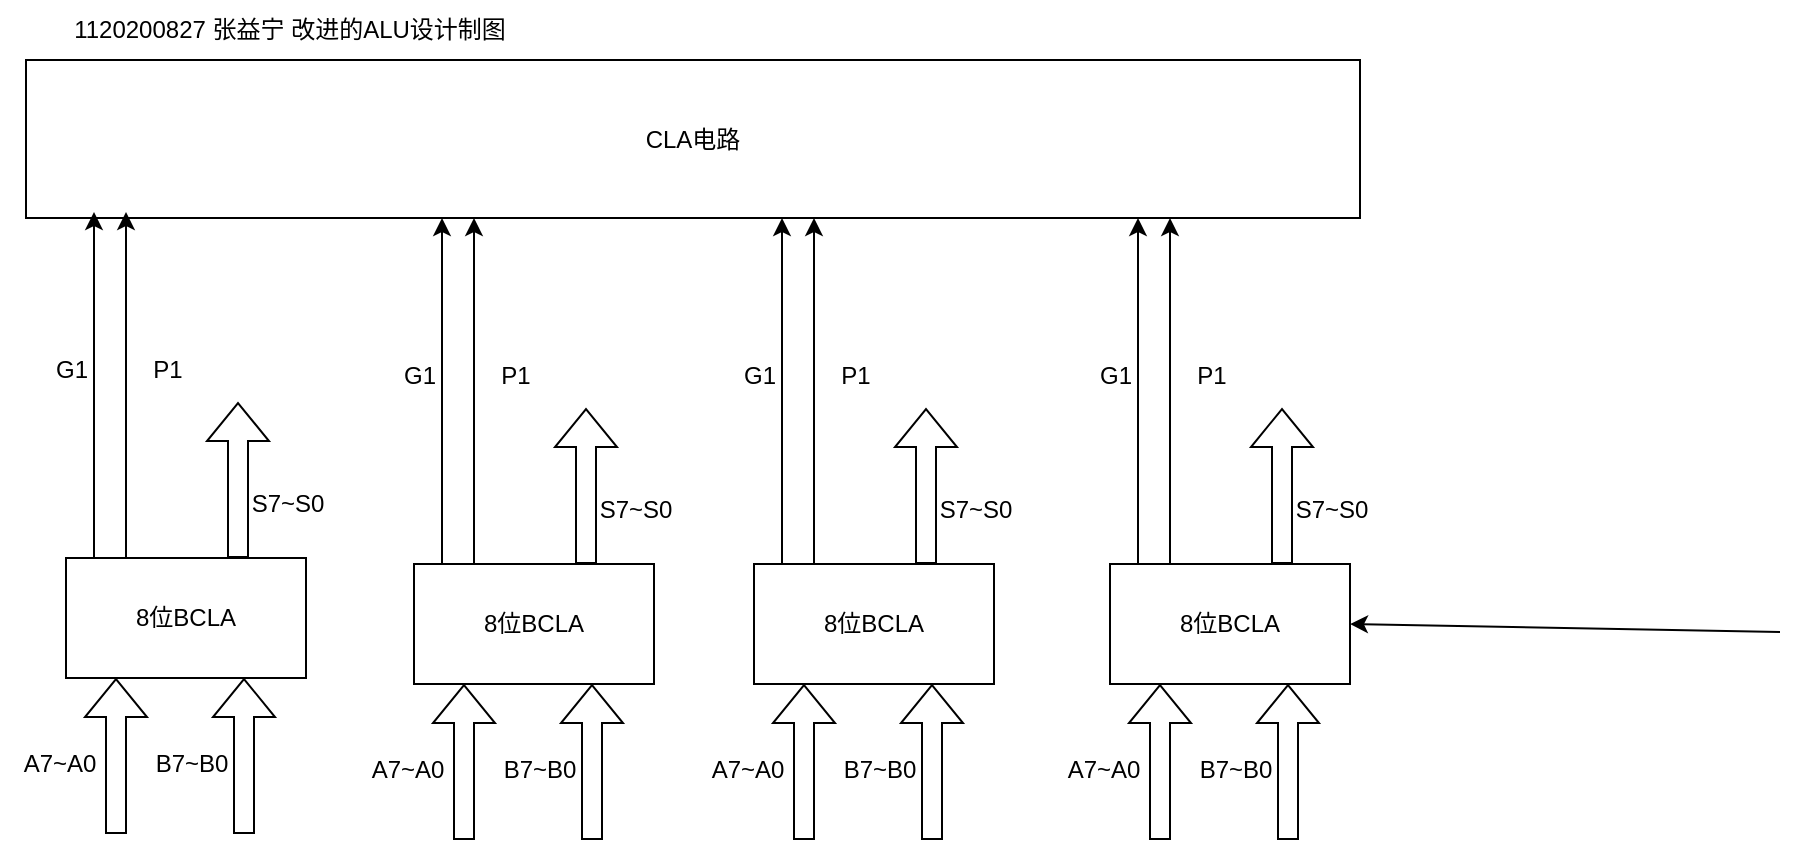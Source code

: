 <mxfile version="21.5.0" type="github">
  <diagram name="第 1 页" id="tp9-DIR90uXELLOAhKr_">
    <mxGraphModel dx="1101" dy="591" grid="0" gridSize="10" guides="1" tooltips="1" connect="1" arrows="1" fold="1" page="1" pageScale="1" pageWidth="2336" pageHeight="1654" math="0" shadow="0">
      <root>
        <mxCell id="0" />
        <mxCell id="1" parent="0" />
        <mxCell id="2G89EVDPKEi4vwQxbu5T-1" value="CLA电路" style="rounded=0;whiteSpace=wrap;html=1;" vertex="1" parent="1">
          <mxGeometry x="124" y="114" width="667" height="79" as="geometry" />
        </mxCell>
        <mxCell id="2G89EVDPKEi4vwQxbu5T-2" value="8位BCLA" style="rounded=0;whiteSpace=wrap;html=1;" vertex="1" parent="1">
          <mxGeometry x="666" y="366" width="120" height="60" as="geometry" />
        </mxCell>
        <mxCell id="2G89EVDPKEi4vwQxbu5T-3" value="1120200827 张益宁 改进的ALU设计制图" style="text;html=1;strokeColor=none;fillColor=none;align=center;verticalAlign=middle;whiteSpace=wrap;rounded=0;" vertex="1" parent="1">
          <mxGeometry x="113" y="84" width="286" height="30" as="geometry" />
        </mxCell>
        <mxCell id="2G89EVDPKEi4vwQxbu5T-4" value="" style="shape=flexArrow;endArrow=classic;html=1;rounded=0;" edge="1" parent="1">
          <mxGeometry width="50" height="50" relative="1" as="geometry">
            <mxPoint x="691" y="504" as="sourcePoint" />
            <mxPoint x="691" y="426" as="targetPoint" />
          </mxGeometry>
        </mxCell>
        <mxCell id="2G89EVDPKEi4vwQxbu5T-5" value="" style="shape=flexArrow;endArrow=classic;html=1;rounded=0;" edge="1" parent="1">
          <mxGeometry width="50" height="50" relative="1" as="geometry">
            <mxPoint x="755" y="504" as="sourcePoint" />
            <mxPoint x="755" y="426" as="targetPoint" />
          </mxGeometry>
        </mxCell>
        <mxCell id="2G89EVDPKEi4vwQxbu5T-6" value="A7~A0" style="text;html=1;strokeColor=none;fillColor=none;align=center;verticalAlign=middle;whiteSpace=wrap;rounded=0;" vertex="1" parent="1">
          <mxGeometry x="633" y="454" width="60" height="30" as="geometry" />
        </mxCell>
        <mxCell id="2G89EVDPKEi4vwQxbu5T-7" value="B7~B0" style="text;html=1;strokeColor=none;fillColor=none;align=center;verticalAlign=middle;whiteSpace=wrap;rounded=0;" vertex="1" parent="1">
          <mxGeometry x="699" y="454" width="60" height="30" as="geometry" />
        </mxCell>
        <mxCell id="2G89EVDPKEi4vwQxbu5T-8" value="" style="shape=flexArrow;endArrow=classic;html=1;rounded=0;" edge="1" parent="1">
          <mxGeometry width="50" height="50" relative="1" as="geometry">
            <mxPoint x="752" y="366" as="sourcePoint" />
            <mxPoint x="752" y="288" as="targetPoint" />
          </mxGeometry>
        </mxCell>
        <mxCell id="2G89EVDPKEi4vwQxbu5T-9" value="S7~S0" style="text;html=1;strokeColor=none;fillColor=none;align=center;verticalAlign=middle;whiteSpace=wrap;rounded=0;" vertex="1" parent="1">
          <mxGeometry x="747" y="324" width="60" height="30" as="geometry" />
        </mxCell>
        <mxCell id="2G89EVDPKEi4vwQxbu5T-11" value="" style="endArrow=classic;html=1;rounded=0;exitX=0.25;exitY=0;exitDx=0;exitDy=0;" edge="1" parent="1" source="2G89EVDPKEi4vwQxbu5T-2">
          <mxGeometry width="50" height="50" relative="1" as="geometry">
            <mxPoint x="787" y="405.842" as="sourcePoint" />
            <mxPoint x="696" y="366" as="targetPoint" />
          </mxGeometry>
        </mxCell>
        <mxCell id="2G89EVDPKEi4vwQxbu5T-12" value="" style="endArrow=classic;html=1;rounded=0;" edge="1" parent="1">
          <mxGeometry width="50" height="50" relative="1" as="geometry">
            <mxPoint x="696" y="365.667" as="sourcePoint" />
            <mxPoint x="696" y="193" as="targetPoint" />
          </mxGeometry>
        </mxCell>
        <mxCell id="2G89EVDPKEi4vwQxbu5T-13" value="G1" style="text;html=1;strokeColor=none;fillColor=none;align=center;verticalAlign=middle;whiteSpace=wrap;rounded=0;" vertex="1" parent="1">
          <mxGeometry x="639" y="257" width="60" height="30" as="geometry" />
        </mxCell>
        <mxCell id="2G89EVDPKEi4vwQxbu5T-14" value="" style="endArrow=classic;html=1;rounded=0;" edge="1" parent="1">
          <mxGeometry width="50" height="50" relative="1" as="geometry">
            <mxPoint x="680" y="365.667" as="sourcePoint" />
            <mxPoint x="680" y="193" as="targetPoint" />
          </mxGeometry>
        </mxCell>
        <mxCell id="2G89EVDPKEi4vwQxbu5T-15" value="P1" style="text;html=1;strokeColor=none;fillColor=none;align=center;verticalAlign=middle;whiteSpace=wrap;rounded=0;" vertex="1" parent="1">
          <mxGeometry x="687" y="257" width="60" height="30" as="geometry" />
        </mxCell>
        <mxCell id="2G89EVDPKEi4vwQxbu5T-16" value="8位BCLA" style="rounded=0;whiteSpace=wrap;html=1;" vertex="1" parent="1">
          <mxGeometry x="488" y="366" width="120" height="60" as="geometry" />
        </mxCell>
        <mxCell id="2G89EVDPKEi4vwQxbu5T-17" value="" style="shape=flexArrow;endArrow=classic;html=1;rounded=0;" edge="1" parent="1">
          <mxGeometry width="50" height="50" relative="1" as="geometry">
            <mxPoint x="513" y="504" as="sourcePoint" />
            <mxPoint x="513" y="426" as="targetPoint" />
          </mxGeometry>
        </mxCell>
        <mxCell id="2G89EVDPKEi4vwQxbu5T-18" value="" style="shape=flexArrow;endArrow=classic;html=1;rounded=0;" edge="1" parent="1">
          <mxGeometry width="50" height="50" relative="1" as="geometry">
            <mxPoint x="577" y="504" as="sourcePoint" />
            <mxPoint x="577" y="426" as="targetPoint" />
          </mxGeometry>
        </mxCell>
        <mxCell id="2G89EVDPKEi4vwQxbu5T-19" value="A7~A0" style="text;html=1;strokeColor=none;fillColor=none;align=center;verticalAlign=middle;whiteSpace=wrap;rounded=0;" vertex="1" parent="1">
          <mxGeometry x="455" y="454" width="60" height="30" as="geometry" />
        </mxCell>
        <mxCell id="2G89EVDPKEi4vwQxbu5T-20" value="B7~B0" style="text;html=1;strokeColor=none;fillColor=none;align=center;verticalAlign=middle;whiteSpace=wrap;rounded=0;" vertex="1" parent="1">
          <mxGeometry x="521" y="454" width="60" height="30" as="geometry" />
        </mxCell>
        <mxCell id="2G89EVDPKEi4vwQxbu5T-21" value="" style="shape=flexArrow;endArrow=classic;html=1;rounded=0;" edge="1" parent="1">
          <mxGeometry width="50" height="50" relative="1" as="geometry">
            <mxPoint x="574" y="366" as="sourcePoint" />
            <mxPoint x="574" y="288" as="targetPoint" />
          </mxGeometry>
        </mxCell>
        <mxCell id="2G89EVDPKEi4vwQxbu5T-22" value="S7~S0" style="text;html=1;strokeColor=none;fillColor=none;align=center;verticalAlign=middle;whiteSpace=wrap;rounded=0;" vertex="1" parent="1">
          <mxGeometry x="569" y="324" width="60" height="30" as="geometry" />
        </mxCell>
        <mxCell id="2G89EVDPKEi4vwQxbu5T-23" value="" style="endArrow=classic;html=1;rounded=0;exitX=0.25;exitY=0;exitDx=0;exitDy=0;" edge="1" parent="1" source="2G89EVDPKEi4vwQxbu5T-16">
          <mxGeometry width="50" height="50" relative="1" as="geometry">
            <mxPoint x="609" y="405.842" as="sourcePoint" />
            <mxPoint x="518" y="366" as="targetPoint" />
          </mxGeometry>
        </mxCell>
        <mxCell id="2G89EVDPKEi4vwQxbu5T-24" value="" style="endArrow=classic;html=1;rounded=0;" edge="1" parent="1">
          <mxGeometry width="50" height="50" relative="1" as="geometry">
            <mxPoint x="518" y="365.667" as="sourcePoint" />
            <mxPoint x="518" y="193" as="targetPoint" />
          </mxGeometry>
        </mxCell>
        <mxCell id="2G89EVDPKEi4vwQxbu5T-25" value="G1" style="text;html=1;strokeColor=none;fillColor=none;align=center;verticalAlign=middle;whiteSpace=wrap;rounded=0;" vertex="1" parent="1">
          <mxGeometry x="461" y="257" width="60" height="30" as="geometry" />
        </mxCell>
        <mxCell id="2G89EVDPKEi4vwQxbu5T-26" value="" style="endArrow=classic;html=1;rounded=0;" edge="1" parent="1">
          <mxGeometry width="50" height="50" relative="1" as="geometry">
            <mxPoint x="502" y="365.667" as="sourcePoint" />
            <mxPoint x="502" y="193" as="targetPoint" />
          </mxGeometry>
        </mxCell>
        <mxCell id="2G89EVDPKEi4vwQxbu5T-27" value="P1" style="text;html=1;strokeColor=none;fillColor=none;align=center;verticalAlign=middle;whiteSpace=wrap;rounded=0;" vertex="1" parent="1">
          <mxGeometry x="509" y="257" width="60" height="30" as="geometry" />
        </mxCell>
        <mxCell id="2G89EVDPKEi4vwQxbu5T-28" value="8位BCLA" style="rounded=0;whiteSpace=wrap;html=1;" vertex="1" parent="1">
          <mxGeometry x="318" y="366" width="120" height="60" as="geometry" />
        </mxCell>
        <mxCell id="2G89EVDPKEi4vwQxbu5T-29" value="" style="shape=flexArrow;endArrow=classic;html=1;rounded=0;" edge="1" parent="1">
          <mxGeometry width="50" height="50" relative="1" as="geometry">
            <mxPoint x="343" y="504" as="sourcePoint" />
            <mxPoint x="343" y="426" as="targetPoint" />
          </mxGeometry>
        </mxCell>
        <mxCell id="2G89EVDPKEi4vwQxbu5T-30" value="" style="shape=flexArrow;endArrow=classic;html=1;rounded=0;" edge="1" parent="1">
          <mxGeometry width="50" height="50" relative="1" as="geometry">
            <mxPoint x="407" y="504" as="sourcePoint" />
            <mxPoint x="407" y="426" as="targetPoint" />
          </mxGeometry>
        </mxCell>
        <mxCell id="2G89EVDPKEi4vwQxbu5T-31" value="A7~A0" style="text;html=1;strokeColor=none;fillColor=none;align=center;verticalAlign=middle;whiteSpace=wrap;rounded=0;" vertex="1" parent="1">
          <mxGeometry x="285" y="454" width="60" height="30" as="geometry" />
        </mxCell>
        <mxCell id="2G89EVDPKEi4vwQxbu5T-32" value="B7~B0" style="text;html=1;strokeColor=none;fillColor=none;align=center;verticalAlign=middle;whiteSpace=wrap;rounded=0;" vertex="1" parent="1">
          <mxGeometry x="351" y="454" width="60" height="30" as="geometry" />
        </mxCell>
        <mxCell id="2G89EVDPKEi4vwQxbu5T-33" value="" style="shape=flexArrow;endArrow=classic;html=1;rounded=0;" edge="1" parent="1">
          <mxGeometry width="50" height="50" relative="1" as="geometry">
            <mxPoint x="404" y="366" as="sourcePoint" />
            <mxPoint x="404" y="288" as="targetPoint" />
          </mxGeometry>
        </mxCell>
        <mxCell id="2G89EVDPKEi4vwQxbu5T-34" value="S7~S0" style="text;html=1;strokeColor=none;fillColor=none;align=center;verticalAlign=middle;whiteSpace=wrap;rounded=0;" vertex="1" parent="1">
          <mxGeometry x="399" y="324" width="60" height="30" as="geometry" />
        </mxCell>
        <mxCell id="2G89EVDPKEi4vwQxbu5T-35" value="" style="endArrow=classic;html=1;rounded=0;exitX=0.25;exitY=0;exitDx=0;exitDy=0;" edge="1" parent="1" source="2G89EVDPKEi4vwQxbu5T-28">
          <mxGeometry width="50" height="50" relative="1" as="geometry">
            <mxPoint x="439" y="405.842" as="sourcePoint" />
            <mxPoint x="348" y="366" as="targetPoint" />
          </mxGeometry>
        </mxCell>
        <mxCell id="2G89EVDPKEi4vwQxbu5T-36" value="" style="endArrow=classic;html=1;rounded=0;" edge="1" parent="1">
          <mxGeometry width="50" height="50" relative="1" as="geometry">
            <mxPoint x="348" y="365.667" as="sourcePoint" />
            <mxPoint x="348" y="193" as="targetPoint" />
          </mxGeometry>
        </mxCell>
        <mxCell id="2G89EVDPKEi4vwQxbu5T-37" value="G1" style="text;html=1;strokeColor=none;fillColor=none;align=center;verticalAlign=middle;whiteSpace=wrap;rounded=0;" vertex="1" parent="1">
          <mxGeometry x="291" y="257" width="60" height="30" as="geometry" />
        </mxCell>
        <mxCell id="2G89EVDPKEi4vwQxbu5T-38" value="" style="endArrow=classic;html=1;rounded=0;" edge="1" parent="1">
          <mxGeometry width="50" height="50" relative="1" as="geometry">
            <mxPoint x="332" y="365.667" as="sourcePoint" />
            <mxPoint x="332" y="193" as="targetPoint" />
          </mxGeometry>
        </mxCell>
        <mxCell id="2G89EVDPKEi4vwQxbu5T-39" value="P1" style="text;html=1;strokeColor=none;fillColor=none;align=center;verticalAlign=middle;whiteSpace=wrap;rounded=0;" vertex="1" parent="1">
          <mxGeometry x="339" y="257" width="60" height="30" as="geometry" />
        </mxCell>
        <mxCell id="2G89EVDPKEi4vwQxbu5T-40" value="8位BCLA" style="rounded=0;whiteSpace=wrap;html=1;" vertex="1" parent="1">
          <mxGeometry x="144" y="363" width="120" height="60" as="geometry" />
        </mxCell>
        <mxCell id="2G89EVDPKEi4vwQxbu5T-41" value="" style="shape=flexArrow;endArrow=classic;html=1;rounded=0;" edge="1" parent="1">
          <mxGeometry width="50" height="50" relative="1" as="geometry">
            <mxPoint x="169" y="501" as="sourcePoint" />
            <mxPoint x="169" y="423" as="targetPoint" />
          </mxGeometry>
        </mxCell>
        <mxCell id="2G89EVDPKEi4vwQxbu5T-42" value="" style="shape=flexArrow;endArrow=classic;html=1;rounded=0;" edge="1" parent="1">
          <mxGeometry width="50" height="50" relative="1" as="geometry">
            <mxPoint x="233" y="501" as="sourcePoint" />
            <mxPoint x="233" y="423" as="targetPoint" />
          </mxGeometry>
        </mxCell>
        <mxCell id="2G89EVDPKEi4vwQxbu5T-43" value="A7~A0" style="text;html=1;strokeColor=none;fillColor=none;align=center;verticalAlign=middle;whiteSpace=wrap;rounded=0;" vertex="1" parent="1">
          <mxGeometry x="111" y="451" width="60" height="30" as="geometry" />
        </mxCell>
        <mxCell id="2G89EVDPKEi4vwQxbu5T-44" value="B7~B0" style="text;html=1;strokeColor=none;fillColor=none;align=center;verticalAlign=middle;whiteSpace=wrap;rounded=0;" vertex="1" parent="1">
          <mxGeometry x="177" y="451" width="60" height="30" as="geometry" />
        </mxCell>
        <mxCell id="2G89EVDPKEi4vwQxbu5T-45" value="" style="shape=flexArrow;endArrow=classic;html=1;rounded=0;" edge="1" parent="1">
          <mxGeometry width="50" height="50" relative="1" as="geometry">
            <mxPoint x="230" y="363" as="sourcePoint" />
            <mxPoint x="230" y="285" as="targetPoint" />
          </mxGeometry>
        </mxCell>
        <mxCell id="2G89EVDPKEi4vwQxbu5T-46" value="S7~S0" style="text;html=1;strokeColor=none;fillColor=none;align=center;verticalAlign=middle;whiteSpace=wrap;rounded=0;" vertex="1" parent="1">
          <mxGeometry x="225" y="321" width="60" height="30" as="geometry" />
        </mxCell>
        <mxCell id="2G89EVDPKEi4vwQxbu5T-47" value="" style="endArrow=classic;html=1;rounded=0;exitX=0.25;exitY=0;exitDx=0;exitDy=0;" edge="1" parent="1" source="2G89EVDPKEi4vwQxbu5T-40">
          <mxGeometry width="50" height="50" relative="1" as="geometry">
            <mxPoint x="265" y="402.842" as="sourcePoint" />
            <mxPoint x="174" y="363" as="targetPoint" />
          </mxGeometry>
        </mxCell>
        <mxCell id="2G89EVDPKEi4vwQxbu5T-48" value="" style="endArrow=classic;html=1;rounded=0;" edge="1" parent="1">
          <mxGeometry width="50" height="50" relative="1" as="geometry">
            <mxPoint x="174" y="362.667" as="sourcePoint" />
            <mxPoint x="174" y="190" as="targetPoint" />
          </mxGeometry>
        </mxCell>
        <mxCell id="2G89EVDPKEi4vwQxbu5T-49" value="G1" style="text;html=1;strokeColor=none;fillColor=none;align=center;verticalAlign=middle;whiteSpace=wrap;rounded=0;" vertex="1" parent="1">
          <mxGeometry x="117" y="254" width="60" height="30" as="geometry" />
        </mxCell>
        <mxCell id="2G89EVDPKEi4vwQxbu5T-50" value="" style="endArrow=classic;html=1;rounded=0;" edge="1" parent="1">
          <mxGeometry width="50" height="50" relative="1" as="geometry">
            <mxPoint x="158" y="362.667" as="sourcePoint" />
            <mxPoint x="158" y="190" as="targetPoint" />
          </mxGeometry>
        </mxCell>
        <mxCell id="2G89EVDPKEi4vwQxbu5T-51" value="P1" style="text;html=1;strokeColor=none;fillColor=none;align=center;verticalAlign=middle;whiteSpace=wrap;rounded=0;" vertex="1" parent="1">
          <mxGeometry x="165" y="254" width="60" height="30" as="geometry" />
        </mxCell>
        <mxCell id="2G89EVDPKEi4vwQxbu5T-52" value="" style="endArrow=classic;html=1;rounded=0;entryX=1;entryY=0.5;entryDx=0;entryDy=0;" edge="1" parent="1" target="2G89EVDPKEi4vwQxbu5T-2">
          <mxGeometry width="50" height="50" relative="1" as="geometry">
            <mxPoint x="1001" y="400" as="sourcePoint" />
            <mxPoint x="955" y="350" as="targetPoint" />
          </mxGeometry>
        </mxCell>
      </root>
    </mxGraphModel>
  </diagram>
</mxfile>
